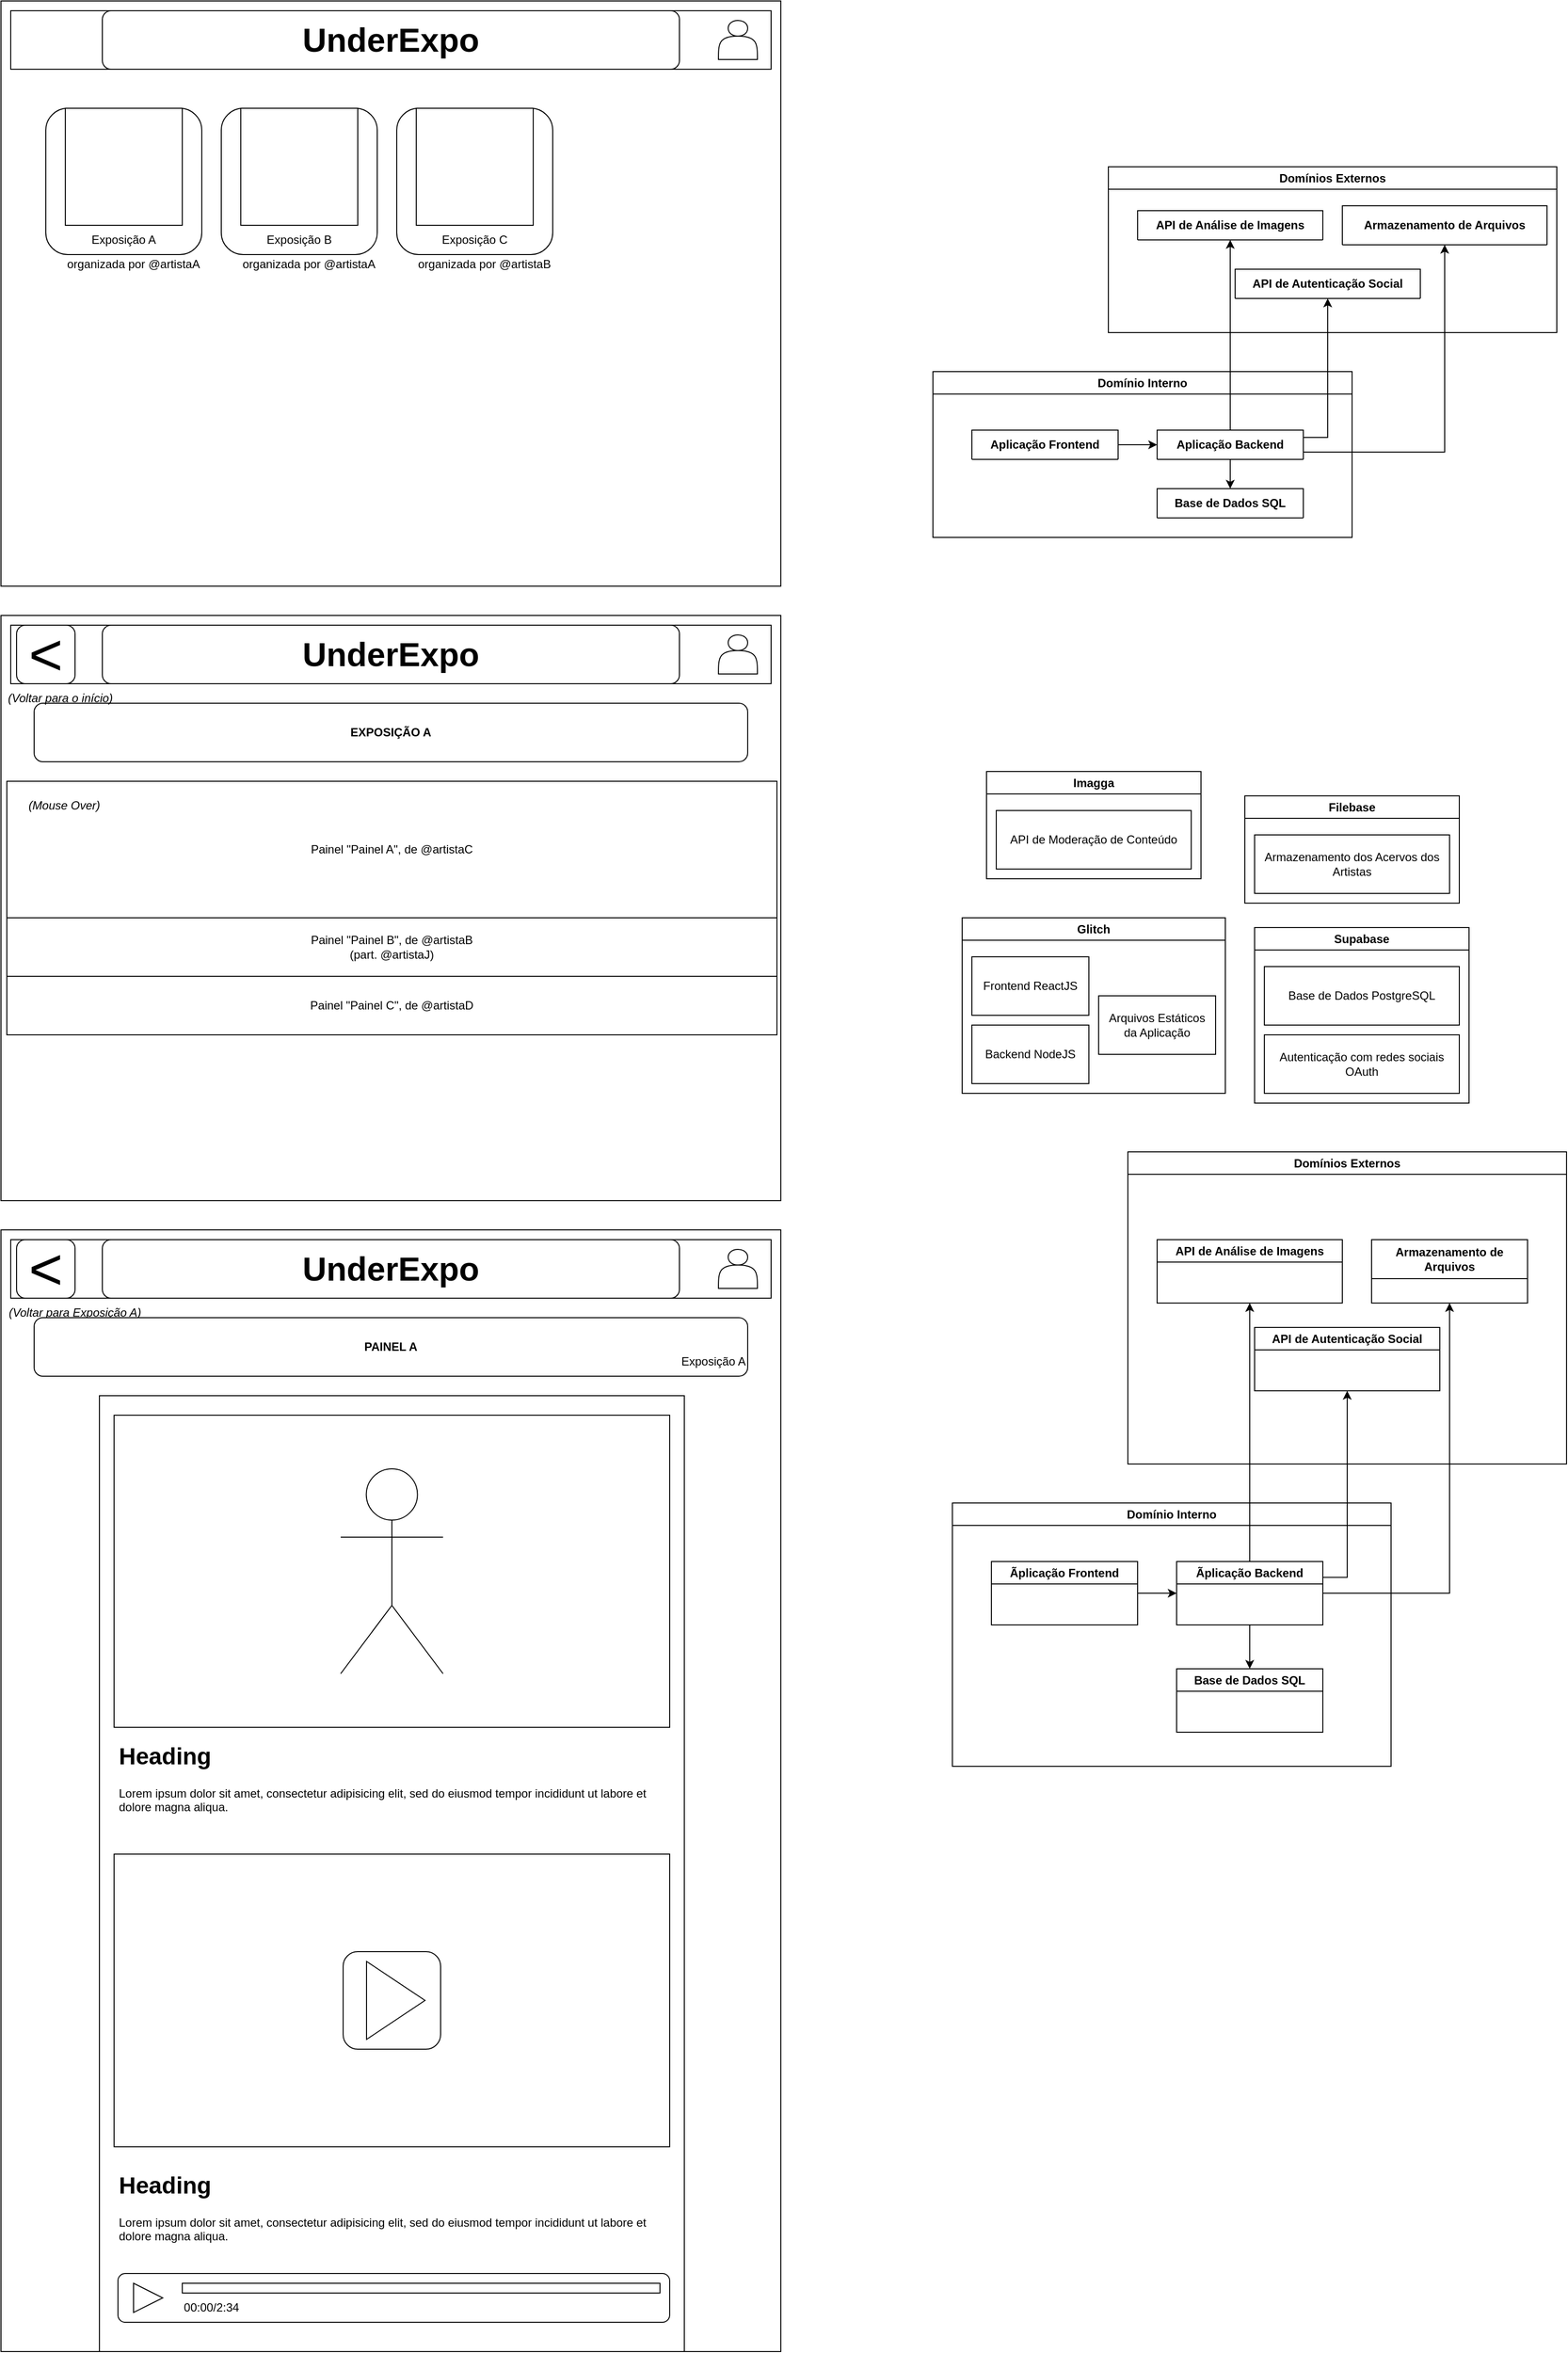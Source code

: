 <mxfile version="21.6.8" type="github">
  <diagram name="Página-1" id="jZxrRITYODzHujeGRhK7">
    <mxGraphModel dx="1393" dy="766" grid="1" gridSize="10" guides="1" tooltips="1" connect="1" arrows="1" fold="1" page="1" pageScale="1" pageWidth="827" pageHeight="1169" math="0" shadow="0">
      <root>
        <mxCell id="0" />
        <mxCell id="1" parent="0" />
        <mxCell id="nsG4SFN4w8CyHGUnCmbV-1" value="" style="rounded=0;whiteSpace=wrap;html=1;" parent="1" vertex="1">
          <mxGeometry x="14" y="20" width="800" height="600" as="geometry" />
        </mxCell>
        <mxCell id="nsG4SFN4w8CyHGUnCmbV-2" value="" style="rounded=0;whiteSpace=wrap;html=1;" parent="1" vertex="1">
          <mxGeometry x="24" y="30" width="780" height="60" as="geometry" />
        </mxCell>
        <mxCell id="nsG4SFN4w8CyHGUnCmbV-3" value="" style="shape=actor;whiteSpace=wrap;html=1;" parent="1" vertex="1">
          <mxGeometry x="750" y="40" width="40" height="40" as="geometry" />
        </mxCell>
        <mxCell id="nsG4SFN4w8CyHGUnCmbV-12" value="" style="group" parent="1" vertex="1" connectable="0">
          <mxGeometry x="60" y="130" width="160" height="170" as="geometry" />
        </mxCell>
        <mxCell id="nsG4SFN4w8CyHGUnCmbV-4" value="" style="rounded=1;whiteSpace=wrap;html=1;" parent="nsG4SFN4w8CyHGUnCmbV-12" vertex="1">
          <mxGeometry width="160" height="150" as="geometry" />
        </mxCell>
        <mxCell id="nsG4SFN4w8CyHGUnCmbV-5" value="" style="whiteSpace=wrap;html=1;aspect=fixed;" parent="nsG4SFN4w8CyHGUnCmbV-12" vertex="1">
          <mxGeometry x="20" width="120" height="120" as="geometry" />
        </mxCell>
        <mxCell id="nsG4SFN4w8CyHGUnCmbV-6" value="Exposição A" style="text;html=1;strokeColor=none;fillColor=none;align=center;verticalAlign=middle;whiteSpace=wrap;rounded=0;" parent="nsG4SFN4w8CyHGUnCmbV-12" vertex="1">
          <mxGeometry x="20" y="120" width="120" height="30" as="geometry" />
        </mxCell>
        <mxCell id="nsG4SFN4w8CyHGUnCmbV-7" value="organizada por @artistaA" style="text;html=1;strokeColor=none;fillColor=none;align=center;verticalAlign=middle;whiteSpace=wrap;rounded=0;" parent="nsG4SFN4w8CyHGUnCmbV-12" vertex="1">
          <mxGeometry x="20" y="150" width="140" height="20" as="geometry" />
        </mxCell>
        <mxCell id="nsG4SFN4w8CyHGUnCmbV-13" value="" style="group" parent="1" vertex="1" connectable="0">
          <mxGeometry x="240" y="130" width="160" height="170" as="geometry" />
        </mxCell>
        <mxCell id="nsG4SFN4w8CyHGUnCmbV-14" value="" style="rounded=1;whiteSpace=wrap;html=1;" parent="nsG4SFN4w8CyHGUnCmbV-13" vertex="1">
          <mxGeometry width="160" height="150" as="geometry" />
        </mxCell>
        <mxCell id="nsG4SFN4w8CyHGUnCmbV-15" value="" style="whiteSpace=wrap;html=1;aspect=fixed;" parent="nsG4SFN4w8CyHGUnCmbV-13" vertex="1">
          <mxGeometry x="20" width="120" height="120" as="geometry" />
        </mxCell>
        <mxCell id="nsG4SFN4w8CyHGUnCmbV-16" value="Exposição B" style="text;html=1;strokeColor=none;fillColor=none;align=center;verticalAlign=middle;whiteSpace=wrap;rounded=0;" parent="nsG4SFN4w8CyHGUnCmbV-13" vertex="1">
          <mxGeometry x="20" y="120" width="120" height="30" as="geometry" />
        </mxCell>
        <mxCell id="nsG4SFN4w8CyHGUnCmbV-17" value="organizada por @artistaA" style="text;html=1;strokeColor=none;fillColor=none;align=center;verticalAlign=middle;whiteSpace=wrap;rounded=0;" parent="nsG4SFN4w8CyHGUnCmbV-13" vertex="1">
          <mxGeometry x="20" y="150" width="140" height="20" as="geometry" />
        </mxCell>
        <mxCell id="nsG4SFN4w8CyHGUnCmbV-18" value="" style="group" parent="1" vertex="1" connectable="0">
          <mxGeometry x="420" y="130" width="160" height="170" as="geometry" />
        </mxCell>
        <mxCell id="nsG4SFN4w8CyHGUnCmbV-19" value="" style="rounded=1;whiteSpace=wrap;html=1;" parent="nsG4SFN4w8CyHGUnCmbV-18" vertex="1">
          <mxGeometry width="160" height="150" as="geometry" />
        </mxCell>
        <mxCell id="nsG4SFN4w8CyHGUnCmbV-20" value="" style="whiteSpace=wrap;html=1;aspect=fixed;" parent="nsG4SFN4w8CyHGUnCmbV-18" vertex="1">
          <mxGeometry x="20" width="120" height="120" as="geometry" />
        </mxCell>
        <mxCell id="nsG4SFN4w8CyHGUnCmbV-21" value="Exposição C" style="text;html=1;strokeColor=none;fillColor=none;align=center;verticalAlign=middle;whiteSpace=wrap;rounded=0;" parent="nsG4SFN4w8CyHGUnCmbV-18" vertex="1">
          <mxGeometry x="20" y="120" width="120" height="30" as="geometry" />
        </mxCell>
        <mxCell id="nsG4SFN4w8CyHGUnCmbV-22" value="organizada por @artistaB" style="text;html=1;strokeColor=none;fillColor=none;align=center;verticalAlign=middle;whiteSpace=wrap;rounded=0;" parent="nsG4SFN4w8CyHGUnCmbV-18" vertex="1">
          <mxGeometry x="20" y="150" width="140" height="20" as="geometry" />
        </mxCell>
        <mxCell id="nsG4SFN4w8CyHGUnCmbV-23" value="" style="rounded=0;whiteSpace=wrap;html=1;" parent="1" vertex="1">
          <mxGeometry x="14" y="650" width="800" height="600" as="geometry" />
        </mxCell>
        <mxCell id="nsG4SFN4w8CyHGUnCmbV-24" value="" style="rounded=0;whiteSpace=wrap;html=1;" parent="1" vertex="1">
          <mxGeometry x="24" y="660" width="780" height="60" as="geometry" />
        </mxCell>
        <mxCell id="nsG4SFN4w8CyHGUnCmbV-25" value="" style="shape=actor;whiteSpace=wrap;html=1;" parent="1" vertex="1">
          <mxGeometry x="750" y="670" width="40" height="40" as="geometry" />
        </mxCell>
        <mxCell id="nsG4SFN4w8CyHGUnCmbV-41" value="Painel &quot;Painel A&quot;, de @artistaC" style="rounded=0;whiteSpace=wrap;html=1;" parent="1" vertex="1">
          <mxGeometry x="20" y="820" width="790" height="140" as="geometry" />
        </mxCell>
        <mxCell id="nsG4SFN4w8CyHGUnCmbV-42" value="Painel &quot;Painel B&quot;, de @artistaB&lt;br&gt;(part. @artistaJ)" style="rounded=0;whiteSpace=wrap;html=1;" parent="1" vertex="1">
          <mxGeometry x="20" y="960" width="790" height="60" as="geometry" />
        </mxCell>
        <mxCell id="nsG4SFN4w8CyHGUnCmbV-43" value="Painel &quot;Painel C&quot;, de @artistaD" style="rounded=0;whiteSpace=wrap;html=1;" parent="1" vertex="1">
          <mxGeometry x="20" y="1020" width="790" height="60" as="geometry" />
        </mxCell>
        <mxCell id="YdURDwBkvDnr7bcNllAU-1" value="(Mouse Over)" style="text;html=1;strokeColor=none;fillColor=none;align=center;verticalAlign=middle;whiteSpace=wrap;rounded=0;fontStyle=2" parent="1" vertex="1">
          <mxGeometry x="24" y="830" width="110" height="30" as="geometry" />
        </mxCell>
        <mxCell id="YdURDwBkvDnr7bcNllAU-2" value="" style="rounded=0;whiteSpace=wrap;html=1;" parent="1" vertex="1">
          <mxGeometry x="14" y="1280" width="800" height="1150" as="geometry" />
        </mxCell>
        <mxCell id="YdURDwBkvDnr7bcNllAU-3" value="" style="rounded=0;whiteSpace=wrap;html=1;" parent="1" vertex="1">
          <mxGeometry x="24" y="1290" width="780" height="60" as="geometry" />
        </mxCell>
        <mxCell id="YdURDwBkvDnr7bcNllAU-4" value="" style="shape=actor;whiteSpace=wrap;html=1;" parent="1" vertex="1">
          <mxGeometry x="750" y="1300" width="40" height="40" as="geometry" />
        </mxCell>
        <mxCell id="YdURDwBkvDnr7bcNllAU-5" value="" style="rounded=0;whiteSpace=wrap;html=1;" parent="1" vertex="1">
          <mxGeometry x="115" y="1450" width="600" height="980" as="geometry" />
        </mxCell>
        <mxCell id="YdURDwBkvDnr7bcNllAU-9" value="&amp;lt;" style="rounded=1;whiteSpace=wrap;html=1;fontSize=60;fontStyle=0" parent="1" vertex="1">
          <mxGeometry x="30" y="660" width="60" height="60" as="geometry" />
        </mxCell>
        <mxCell id="YdURDwBkvDnr7bcNllAU-11" value="EXPOSIÇÃO A" style="rounded=1;whiteSpace=wrap;html=1;fontStyle=1" parent="1" vertex="1">
          <mxGeometry x="48" y="740" width="732" height="60" as="geometry" />
        </mxCell>
        <mxCell id="YdURDwBkvDnr7bcNllAU-12" value="UnderExpo" style="rounded=1;whiteSpace=wrap;html=1;fontSize=34;fontStyle=1" parent="1" vertex="1">
          <mxGeometry x="118" y="30" width="592" height="60" as="geometry" />
        </mxCell>
        <mxCell id="YdURDwBkvDnr7bcNllAU-13" value="UnderExpo" style="rounded=1;whiteSpace=wrap;html=1;fontSize=34;fontStyle=1" parent="1" vertex="1">
          <mxGeometry x="118" y="660" width="592" height="60" as="geometry" />
        </mxCell>
        <mxCell id="YdURDwBkvDnr7bcNllAU-10" value="(Voltar para o início)" style="text;html=1;strokeColor=none;fillColor=none;align=center;verticalAlign=middle;whiteSpace=wrap;rounded=0;fontStyle=2" parent="1" vertex="1">
          <mxGeometry x="20" y="720" width="110" height="30" as="geometry" />
        </mxCell>
        <mxCell id="YdURDwBkvDnr7bcNllAU-14" value="&amp;lt;" style="rounded=1;whiteSpace=wrap;html=1;fontSize=60;fontStyle=0" parent="1" vertex="1">
          <mxGeometry x="30" y="1290" width="60" height="60" as="geometry" />
        </mxCell>
        <mxCell id="YdURDwBkvDnr7bcNllAU-15" value="(Voltar para Exposição A)" style="text;html=1;strokeColor=none;fillColor=none;align=center;verticalAlign=middle;whiteSpace=wrap;rounded=0;fontStyle=2" parent="1" vertex="1">
          <mxGeometry x="20" y="1350" width="140" height="30" as="geometry" />
        </mxCell>
        <mxCell id="YdURDwBkvDnr7bcNllAU-16" value="UnderExpo" style="rounded=1;whiteSpace=wrap;html=1;fontSize=34;fontStyle=1" parent="1" vertex="1">
          <mxGeometry x="118" y="1290" width="592" height="60" as="geometry" />
        </mxCell>
        <mxCell id="YdURDwBkvDnr7bcNllAU-17" value="&lt;b&gt;PAINEL A&lt;/b&gt;" style="rounded=1;whiteSpace=wrap;html=1;" parent="1" vertex="1">
          <mxGeometry x="48" y="1370" width="732" height="60" as="geometry" />
        </mxCell>
        <mxCell id="YdURDwBkvDnr7bcNllAU-18" value="Exposição A" style="text;html=1;strokeColor=none;fillColor=none;align=center;verticalAlign=middle;whiteSpace=wrap;rounded=0;" parent="1" vertex="1">
          <mxGeometry x="710" y="1400" width="70" height="30" as="geometry" />
        </mxCell>
        <mxCell id="YdURDwBkvDnr7bcNllAU-19" value="" style="rounded=0;whiteSpace=wrap;html=1;" parent="1" vertex="1">
          <mxGeometry x="130" y="1470" width="570" height="320" as="geometry" />
        </mxCell>
        <mxCell id="YdURDwBkvDnr7bcNllAU-22" value="&lt;h1&gt;Heading&lt;/h1&gt;&lt;p&gt;Lorem ipsum dolor sit amet, consectetur adipisicing elit, sed do eiusmod tempor incididunt ut labore et dolore magna aliqua.&lt;/p&gt;" style="text;html=1;strokeColor=none;fillColor=none;spacing=5;spacingTop=-20;whiteSpace=wrap;overflow=hidden;rounded=0;" parent="1" vertex="1">
          <mxGeometry x="130" y="1800" width="570" height="90" as="geometry" />
        </mxCell>
        <mxCell id="YdURDwBkvDnr7bcNllAU-23" value="" style="shape=umlActor;verticalLabelPosition=bottom;verticalAlign=top;html=1;outlineConnect=0;" parent="1" vertex="1">
          <mxGeometry x="362.5" y="1525" width="105" height="210" as="geometry" />
        </mxCell>
        <mxCell id="YdURDwBkvDnr7bcNllAU-26" value="" style="rounded=0;whiteSpace=wrap;html=1;" parent="1" vertex="1">
          <mxGeometry x="130" y="1920" width="570" height="300" as="geometry" />
        </mxCell>
        <mxCell id="YdURDwBkvDnr7bcNllAU-28" value="" style="rounded=1;whiteSpace=wrap;html=1;" parent="1" vertex="1">
          <mxGeometry x="365" y="2020" width="100" height="100" as="geometry" />
        </mxCell>
        <mxCell id="YdURDwBkvDnr7bcNllAU-27" value="" style="triangle;whiteSpace=wrap;html=1;" parent="1" vertex="1">
          <mxGeometry x="389" y="2030" width="60" height="80" as="geometry" />
        </mxCell>
        <mxCell id="eiwopz54YtpzqFGHvRDo-4" value="Domínio Interno" style="swimlane;whiteSpace=wrap;html=1;" parent="1" vertex="1">
          <mxGeometry x="970" y="400" width="430" height="170" as="geometry">
            <mxRectangle x="970" y="220" width="130" height="30" as="alternateBounds" />
          </mxGeometry>
        </mxCell>
        <mxCell id="eiwopz54YtpzqFGHvRDo-2" value="Aplicação Backend" style="swimlane;whiteSpace=wrap;html=1;startSize=30;" parent="eiwopz54YtpzqFGHvRDo-4" vertex="1" collapsed="1">
          <mxGeometry x="230" y="60" width="150" height="30" as="geometry">
            <mxRectangle x="230" y="60" width="150" height="65" as="alternateBounds" />
          </mxGeometry>
        </mxCell>
        <mxCell id="eiwopz54YtpzqFGHvRDo-5" value="Base de Dados SQL" style="swimlane;whiteSpace=wrap;html=1;startSize=30;" parent="eiwopz54YtpzqFGHvRDo-4" vertex="1" collapsed="1">
          <mxGeometry x="230" y="120" width="150" height="30" as="geometry">
            <mxRectangle x="230" y="170" width="150" height="65" as="alternateBounds" />
          </mxGeometry>
        </mxCell>
        <mxCell id="eiwopz54YtpzqFGHvRDo-6" value="" style="edgeStyle=orthogonalEdgeStyle;rounded=0;orthogonalLoop=1;jettySize=auto;html=1;entryX=0.5;entryY=0;entryDx=0;entryDy=0;exitX=0.5;exitY=1;exitDx=0;exitDy=0;" parent="eiwopz54YtpzqFGHvRDo-4" source="eiwopz54YtpzqFGHvRDo-2" target="eiwopz54YtpzqFGHvRDo-5" edge="1">
          <mxGeometry relative="1" as="geometry" />
        </mxCell>
        <mxCell id="eiwopz54YtpzqFGHvRDo-1" value="Aplicação Frontend" style="swimlane;whiteSpace=wrap;html=1;startSize=30;" parent="eiwopz54YtpzqFGHvRDo-4" vertex="1" collapsed="1">
          <mxGeometry x="40" y="60" width="150" height="30" as="geometry">
            <mxRectangle x="40" y="60" width="150" height="65" as="alternateBounds" />
          </mxGeometry>
        </mxCell>
        <mxCell id="eiwopz54YtpzqFGHvRDo-3" value="" style="edgeStyle=orthogonalEdgeStyle;rounded=0;orthogonalLoop=1;jettySize=auto;html=1;" parent="eiwopz54YtpzqFGHvRDo-4" source="eiwopz54YtpzqFGHvRDo-1" target="eiwopz54YtpzqFGHvRDo-2" edge="1">
          <mxGeometry relative="1" as="geometry" />
        </mxCell>
        <mxCell id="eiwopz54YtpzqFGHvRDo-9" value="" style="edgeStyle=orthogonalEdgeStyle;rounded=0;orthogonalLoop=1;jettySize=auto;html=1;exitX=1;exitY=0.75;exitDx=0;exitDy=0;" parent="1" source="eiwopz54YtpzqFGHvRDo-2" target="eiwopz54YtpzqFGHvRDo-8" edge="1">
          <mxGeometry relative="1" as="geometry" />
        </mxCell>
        <mxCell id="eiwopz54YtpzqFGHvRDo-12" value="" style="edgeStyle=orthogonalEdgeStyle;rounded=0;orthogonalLoop=1;jettySize=auto;html=1;" parent="1" source="eiwopz54YtpzqFGHvRDo-2" target="eiwopz54YtpzqFGHvRDo-11" edge="1">
          <mxGeometry relative="1" as="geometry" />
        </mxCell>
        <mxCell id="eiwopz54YtpzqFGHvRDo-13" value="Domínios Externos" style="swimlane;whiteSpace=wrap;html=1;" parent="1" vertex="1">
          <mxGeometry x="1150" y="190" width="460" height="170" as="geometry">
            <mxRectangle x="1150" width="150" height="30" as="alternateBounds" />
          </mxGeometry>
        </mxCell>
        <mxCell id="eiwopz54YtpzqFGHvRDo-8" value="Armazenamento de Arquivos" style="swimlane;whiteSpace=wrap;html=1;startSize=40;" parent="eiwopz54YtpzqFGHvRDo-13" vertex="1" collapsed="1">
          <mxGeometry x="240" y="40" width="210" height="40" as="geometry">
            <mxRectangle x="250" y="90" width="160" height="65" as="alternateBounds" />
          </mxGeometry>
        </mxCell>
        <mxCell id="eiwopz54YtpzqFGHvRDo-11" value="API de Análise de Imagens" style="swimlane;whiteSpace=wrap;html=1;startSize=30;" parent="eiwopz54YtpzqFGHvRDo-13" vertex="1" collapsed="1">
          <mxGeometry x="30" y="45" width="190" height="30" as="geometry">
            <mxRectangle x="30" y="90" width="190" height="65" as="alternateBounds" />
          </mxGeometry>
        </mxCell>
        <mxCell id="Npy8uSVx4knMwKaDxJxd-1" value="API de Autenticação Social" style="swimlane;whiteSpace=wrap;html=1;startSize=30;" vertex="1" collapsed="1" parent="eiwopz54YtpzqFGHvRDo-13">
          <mxGeometry x="130" y="105" width="190" height="30" as="geometry">
            <mxRectangle x="130" y="180" width="190" height="65" as="alternateBounds" />
          </mxGeometry>
        </mxCell>
        <mxCell id="Npy8uSVx4knMwKaDxJxd-2" style="edgeStyle=orthogonalEdgeStyle;rounded=0;orthogonalLoop=1;jettySize=auto;html=1;exitX=1;exitY=0.25;exitDx=0;exitDy=0;entryX=0.5;entryY=1;entryDx=0;entryDy=0;" edge="1" parent="1" source="eiwopz54YtpzqFGHvRDo-2" target="Npy8uSVx4knMwKaDxJxd-1">
          <mxGeometry relative="1" as="geometry" />
        </mxCell>
        <mxCell id="Npy8uSVx4knMwKaDxJxd-3" value="Glitch" style="swimlane;whiteSpace=wrap;html=1;" vertex="1" parent="1">
          <mxGeometry x="1000" y="960" width="270" height="180" as="geometry" />
        </mxCell>
        <mxCell id="Npy8uSVx4knMwKaDxJxd-4" value="Frontend ReactJS" style="rounded=0;whiteSpace=wrap;html=1;" vertex="1" parent="Npy8uSVx4knMwKaDxJxd-3">
          <mxGeometry x="10" y="40" width="120" height="60" as="geometry" />
        </mxCell>
        <mxCell id="Npy8uSVx4knMwKaDxJxd-5" value="Backend NodeJS" style="rounded=0;whiteSpace=wrap;html=1;" vertex="1" parent="Npy8uSVx4knMwKaDxJxd-3">
          <mxGeometry x="10" y="110" width="120" height="60" as="geometry" />
        </mxCell>
        <mxCell id="Npy8uSVx4knMwKaDxJxd-6" value="Arquivos Estáticos&lt;br&gt;da Aplicação" style="rounded=0;whiteSpace=wrap;html=1;" vertex="1" parent="Npy8uSVx4knMwKaDxJxd-3">
          <mxGeometry x="140" y="80" width="120" height="60" as="geometry" />
        </mxCell>
        <mxCell id="Npy8uSVx4knMwKaDxJxd-7" value="Imagga" style="swimlane;whiteSpace=wrap;html=1;" vertex="1" parent="1">
          <mxGeometry x="1025" y="810" width="220" height="110" as="geometry" />
        </mxCell>
        <mxCell id="Npy8uSVx4knMwKaDxJxd-8" value="API de Moderação de Conteúdo" style="rounded=0;whiteSpace=wrap;html=1;" vertex="1" parent="Npy8uSVx4knMwKaDxJxd-7">
          <mxGeometry x="10" y="40" width="200" height="60" as="geometry" />
        </mxCell>
        <mxCell id="Npy8uSVx4knMwKaDxJxd-12" value="Filebase" style="swimlane;whiteSpace=wrap;html=1;" vertex="1" parent="1">
          <mxGeometry x="1290" y="835" width="220" height="110" as="geometry" />
        </mxCell>
        <mxCell id="Npy8uSVx4knMwKaDxJxd-13" value="Armazenamento dos Acervos dos Artistas" style="rounded=0;whiteSpace=wrap;html=1;" vertex="1" parent="Npy8uSVx4knMwKaDxJxd-12">
          <mxGeometry x="10" y="40" width="200" height="60" as="geometry" />
        </mxCell>
        <mxCell id="Npy8uSVx4knMwKaDxJxd-14" value="Supabase" style="swimlane;whiteSpace=wrap;html=1;" vertex="1" parent="1">
          <mxGeometry x="1300" y="970" width="220" height="180" as="geometry" />
        </mxCell>
        <mxCell id="Npy8uSVx4knMwKaDxJxd-15" value="Base de Dados PostgreSQL" style="rounded=0;whiteSpace=wrap;html=1;" vertex="1" parent="Npy8uSVx4knMwKaDxJxd-14">
          <mxGeometry x="10" y="40" width="200" height="60" as="geometry" />
        </mxCell>
        <mxCell id="Npy8uSVx4knMwKaDxJxd-16" value="Autenticação com redes sociais OAuth" style="rounded=0;whiteSpace=wrap;html=1;" vertex="1" parent="Npy8uSVx4knMwKaDxJxd-14">
          <mxGeometry x="10" y="110" width="200" height="60" as="geometry" />
        </mxCell>
        <mxCell id="Npy8uSVx4knMwKaDxJxd-17" value="Domínio Interno" style="swimlane;whiteSpace=wrap;html=1;" vertex="1" parent="1">
          <mxGeometry x="990" y="1560" width="450" height="270" as="geometry">
            <mxRectangle x="970" y="220" width="130" height="30" as="alternateBounds" />
          </mxGeometry>
        </mxCell>
        <mxCell id="Npy8uSVx4knMwKaDxJxd-18" value="Ãplicação Backend" style="swimlane;whiteSpace=wrap;html=1;" vertex="1" parent="Npy8uSVx4knMwKaDxJxd-17">
          <mxGeometry x="230" y="60" width="150" height="65" as="geometry" />
        </mxCell>
        <mxCell id="Npy8uSVx4knMwKaDxJxd-19" value="Base de Dados SQL" style="swimlane;whiteSpace=wrap;html=1;" vertex="1" parent="Npy8uSVx4knMwKaDxJxd-17">
          <mxGeometry x="230" y="170" width="150" height="65" as="geometry">
            <mxRectangle x="230" y="170" width="150" height="30" as="alternateBounds" />
          </mxGeometry>
        </mxCell>
        <mxCell id="Npy8uSVx4knMwKaDxJxd-20" value="" style="edgeStyle=orthogonalEdgeStyle;rounded=0;orthogonalLoop=1;jettySize=auto;html=1;entryX=0.5;entryY=0;entryDx=0;entryDy=0;exitX=0.5;exitY=1;exitDx=0;exitDy=0;" edge="1" parent="Npy8uSVx4knMwKaDxJxd-17" source="Npy8uSVx4knMwKaDxJxd-18" target="Npy8uSVx4knMwKaDxJxd-19">
          <mxGeometry relative="1" as="geometry" />
        </mxCell>
        <mxCell id="Npy8uSVx4knMwKaDxJxd-21" value="Ãplicação Frontend" style="swimlane;whiteSpace=wrap;html=1;" vertex="1" parent="Npy8uSVx4knMwKaDxJxd-17">
          <mxGeometry x="40" y="60" width="150" height="65" as="geometry" />
        </mxCell>
        <mxCell id="Npy8uSVx4knMwKaDxJxd-22" value="" style="edgeStyle=orthogonalEdgeStyle;rounded=0;orthogonalLoop=1;jettySize=auto;html=1;" edge="1" parent="Npy8uSVx4knMwKaDxJxd-17" source="Npy8uSVx4knMwKaDxJxd-21" target="Npy8uSVx4knMwKaDxJxd-18">
          <mxGeometry relative="1" as="geometry" />
        </mxCell>
        <mxCell id="Npy8uSVx4knMwKaDxJxd-23" value="" style="edgeStyle=orthogonalEdgeStyle;rounded=0;orthogonalLoop=1;jettySize=auto;html=1;" edge="1" source="Npy8uSVx4knMwKaDxJxd-18" target="Npy8uSVx4knMwKaDxJxd-26" parent="1">
          <mxGeometry relative="1" as="geometry" />
        </mxCell>
        <mxCell id="Npy8uSVx4knMwKaDxJxd-24" value="" style="edgeStyle=orthogonalEdgeStyle;rounded=0;orthogonalLoop=1;jettySize=auto;html=1;" edge="1" source="Npy8uSVx4knMwKaDxJxd-18" target="Npy8uSVx4knMwKaDxJxd-27" parent="1">
          <mxGeometry relative="1" as="geometry" />
        </mxCell>
        <mxCell id="Npy8uSVx4knMwKaDxJxd-25" value="Domínios Externos" style="swimlane;whiteSpace=wrap;html=1;" vertex="1" parent="1">
          <mxGeometry x="1170" y="1200" width="450" height="320" as="geometry">
            <mxRectangle x="1150" width="150" height="30" as="alternateBounds" />
          </mxGeometry>
        </mxCell>
        <mxCell id="Npy8uSVx4knMwKaDxJxd-26" value="Armazenamento de Arquivos" style="swimlane;whiteSpace=wrap;html=1;startSize=40;" vertex="1" parent="Npy8uSVx4knMwKaDxJxd-25">
          <mxGeometry x="250" y="90" width="160" height="65" as="geometry" />
        </mxCell>
        <mxCell id="Npy8uSVx4knMwKaDxJxd-27" value="API de Análise de Imagens" style="swimlane;whiteSpace=wrap;html=1;" vertex="1" parent="Npy8uSVx4knMwKaDxJxd-25">
          <mxGeometry x="30" y="90" width="190" height="65" as="geometry" />
        </mxCell>
        <mxCell id="Npy8uSVx4knMwKaDxJxd-28" value="API de Autenticação Social" style="swimlane;whiteSpace=wrap;html=1;" vertex="1" parent="Npy8uSVx4knMwKaDxJxd-25">
          <mxGeometry x="130" y="180" width="190" height="65" as="geometry" />
        </mxCell>
        <mxCell id="Npy8uSVx4knMwKaDxJxd-29" style="edgeStyle=orthogonalEdgeStyle;rounded=0;orthogonalLoop=1;jettySize=auto;html=1;exitX=1;exitY=0.25;exitDx=0;exitDy=0;entryX=0.5;entryY=1;entryDx=0;entryDy=0;" edge="1" source="Npy8uSVx4knMwKaDxJxd-18" target="Npy8uSVx4knMwKaDxJxd-28" parent="1">
          <mxGeometry relative="1" as="geometry" />
        </mxCell>
        <mxCell id="Npy8uSVx4knMwKaDxJxd-30" value="&lt;h1&gt;Heading&lt;/h1&gt;&lt;p&gt;Lorem ipsum dolor sit amet, consectetur adipisicing elit, sed do eiusmod tempor incididunt ut labore et dolore magna aliqua.&lt;/p&gt;" style="text;html=1;strokeColor=none;fillColor=none;spacing=5;spacingTop=-20;whiteSpace=wrap;overflow=hidden;rounded=0;" vertex="1" parent="1">
          <mxGeometry x="130" y="2240" width="570" height="90" as="geometry" />
        </mxCell>
        <mxCell id="Npy8uSVx4knMwKaDxJxd-31" value="" style="rounded=1;whiteSpace=wrap;html=1;" vertex="1" parent="1">
          <mxGeometry x="134" y="2350" width="566" height="50" as="geometry" />
        </mxCell>
        <mxCell id="Npy8uSVx4knMwKaDxJxd-32" value="" style="triangle;whiteSpace=wrap;html=1;" vertex="1" parent="1">
          <mxGeometry x="150" y="2360" width="30" height="30" as="geometry" />
        </mxCell>
        <mxCell id="Npy8uSVx4knMwKaDxJxd-33" value="" style="rounded=0;whiteSpace=wrap;html=1;" vertex="1" parent="1">
          <mxGeometry x="200" y="2360" width="490" height="10" as="geometry" />
        </mxCell>
        <mxCell id="Npy8uSVx4knMwKaDxJxd-35" value="00:00/2:34" style="text;html=1;strokeColor=none;fillColor=none;align=center;verticalAlign=middle;whiteSpace=wrap;rounded=0;" vertex="1" parent="1">
          <mxGeometry x="200" y="2370" width="60" height="30" as="geometry" />
        </mxCell>
      </root>
    </mxGraphModel>
  </diagram>
</mxfile>
